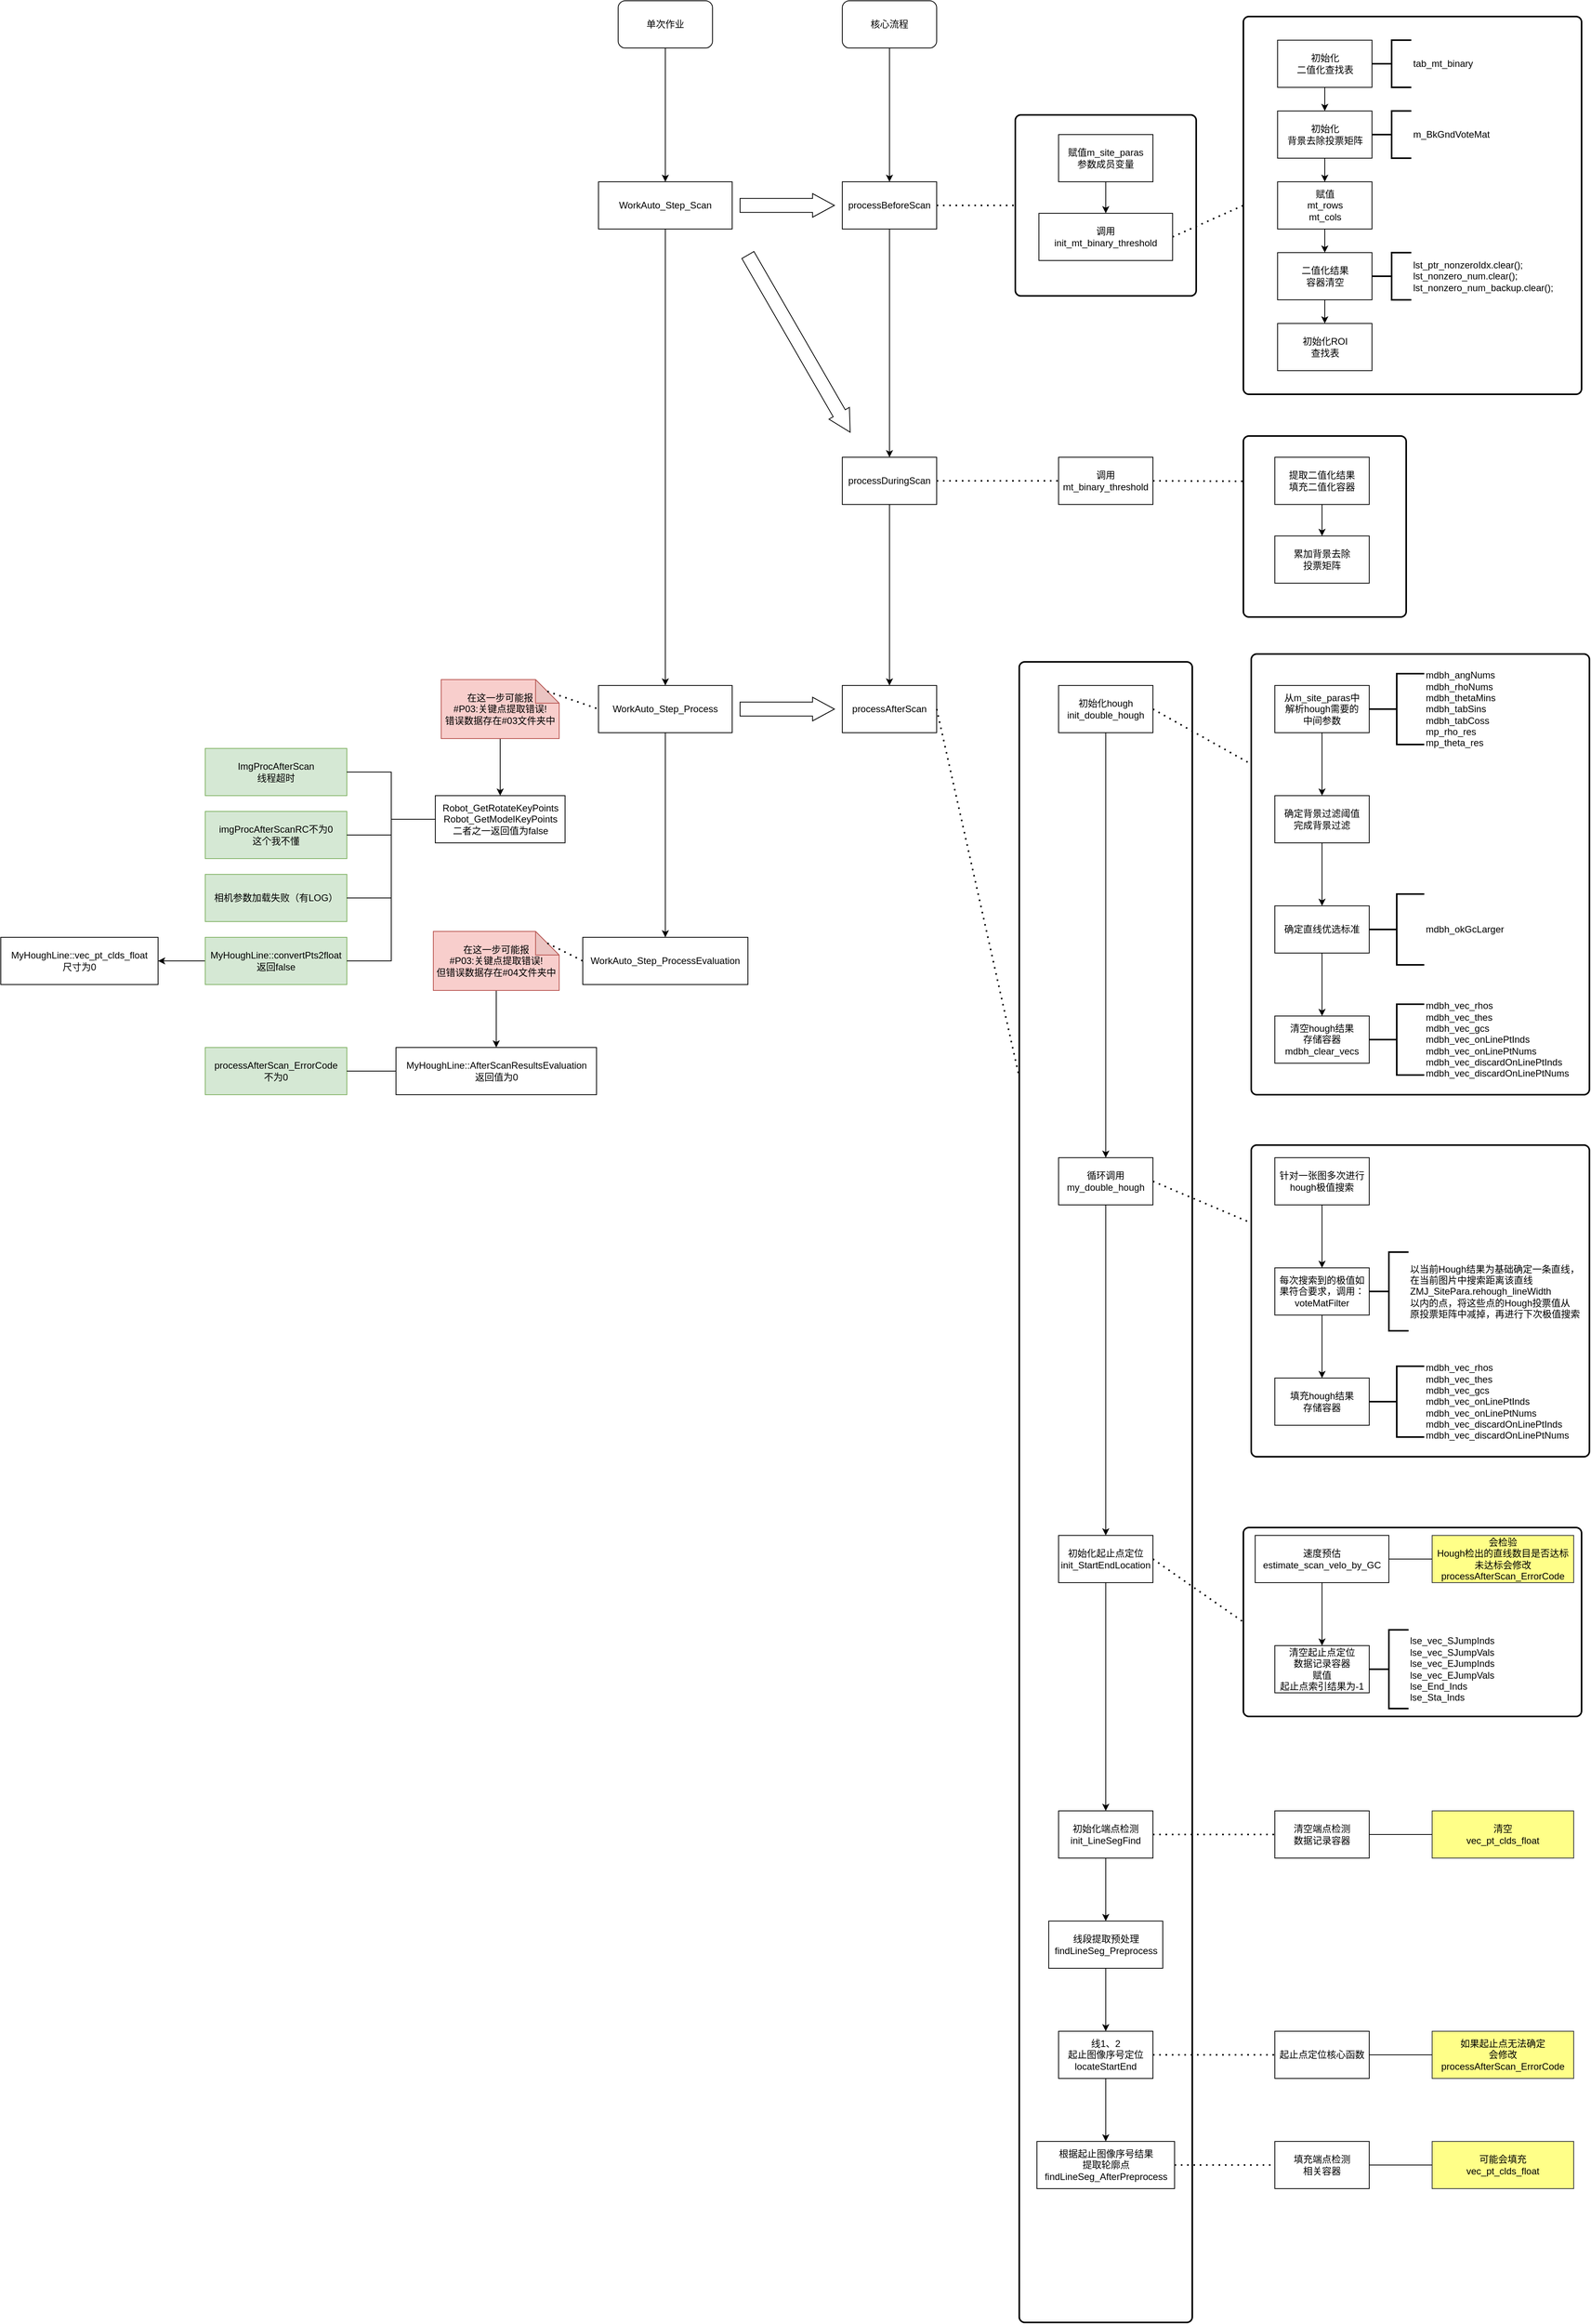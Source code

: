 <mxfile version="14.4.2" type="github">
  <diagram id="x87WVIfukVuzpfLglqjt" name="Page-1">
    <mxGraphModel dx="2772" dy="1820" grid="1" gridSize="10" guides="1" tooltips="1" connect="1" arrows="1" fold="1" page="1" pageScale="1" pageWidth="827" pageHeight="1169" math="0" shadow="0">
      <root>
        <mxCell id="0" />
        <mxCell id="1" parent="0" />
        <mxCell id="iU9pxKzeouGR61ay9LNh-82" value="" style="rounded=1;whiteSpace=wrap;html=1;absoluteArcSize=1;arcSize=14;strokeWidth=2;" parent="1" vertex="1">
          <mxGeometry x="335" y="860" width="220" height="2110" as="geometry" />
        </mxCell>
        <mxCell id="iU9pxKzeouGR61ay9LNh-80" value="" style="rounded=1;whiteSpace=wrap;html=1;absoluteArcSize=1;arcSize=14;strokeWidth=2;" parent="1" vertex="1">
          <mxGeometry x="620" y="1960" width="430" height="240" as="geometry" />
        </mxCell>
        <mxCell id="iU9pxKzeouGR61ay9LNh-64" value="" style="rounded=1;whiteSpace=wrap;html=1;absoluteArcSize=1;arcSize=14;strokeWidth=2;" parent="1" vertex="1">
          <mxGeometry x="630" y="1474" width="430" height="396" as="geometry" />
        </mxCell>
        <mxCell id="iU9pxKzeouGR61ay9LNh-56" value="" style="rounded=1;whiteSpace=wrap;html=1;absoluteArcSize=1;arcSize=14;strokeWidth=2;" parent="1" vertex="1">
          <mxGeometry x="630" y="850" width="430" height="560" as="geometry" />
        </mxCell>
        <mxCell id="iU9pxKzeouGR61ay9LNh-30" value="" style="rounded=1;whiteSpace=wrap;html=1;absoluteArcSize=1;arcSize=14;strokeWidth=2;" parent="1" vertex="1">
          <mxGeometry x="620" y="573" width="207" height="230" as="geometry" />
        </mxCell>
        <mxCell id="iU9pxKzeouGR61ay9LNh-27" value="" style="rounded=1;whiteSpace=wrap;html=1;absoluteArcSize=1;arcSize=14;strokeWidth=2;" parent="1" vertex="1">
          <mxGeometry x="620" y="40" width="430" height="480" as="geometry" />
        </mxCell>
        <mxCell id="iU9pxKzeouGR61ay9LNh-25" value="" style="rounded=1;whiteSpace=wrap;html=1;absoluteArcSize=1;arcSize=14;strokeWidth=2;" parent="1" vertex="1">
          <mxGeometry x="330" y="165" width="230" height="230" as="geometry" />
        </mxCell>
        <mxCell id="iU9pxKzeouGR61ay9LNh-3" value="" style="edgeStyle=orthogonalEdgeStyle;rounded=0;orthogonalLoop=1;jettySize=auto;html=1;" parent="1" source="iU9pxKzeouGR61ay9LNh-1" target="iU9pxKzeouGR61ay9LNh-2" edge="1">
          <mxGeometry relative="1" as="geometry" />
        </mxCell>
        <mxCell id="iU9pxKzeouGR61ay9LNh-1" value="核心流程" style="rounded=1;whiteSpace=wrap;html=1;" parent="1" vertex="1">
          <mxGeometry x="110" y="20" width="120" height="60" as="geometry" />
        </mxCell>
        <mxCell id="iU9pxKzeouGR61ay9LNh-17" value="" style="edgeStyle=orthogonalEdgeStyle;rounded=0;orthogonalLoop=1;jettySize=auto;html=1;" parent="1" source="iU9pxKzeouGR61ay9LNh-2" target="iU9pxKzeouGR61ay9LNh-16" edge="1">
          <mxGeometry relative="1" as="geometry" />
        </mxCell>
        <mxCell id="iU9pxKzeouGR61ay9LNh-2" value="processBeforeScan" style="rounded=0;whiteSpace=wrap;html=1;" parent="1" vertex="1">
          <mxGeometry x="110" y="250" width="120" height="60" as="geometry" />
        </mxCell>
        <mxCell id="iU9pxKzeouGR61ay9LNh-6" value="" style="edgeStyle=orthogonalEdgeStyle;rounded=0;orthogonalLoop=1;jettySize=auto;html=1;" parent="1" source="iU9pxKzeouGR61ay9LNh-4" target="iU9pxKzeouGR61ay9LNh-5" edge="1">
          <mxGeometry relative="1" as="geometry" />
        </mxCell>
        <mxCell id="iU9pxKzeouGR61ay9LNh-4" value="赋值m_site_paras&lt;br&gt;参数成员变量" style="rounded=0;whiteSpace=wrap;html=1;" parent="1" vertex="1">
          <mxGeometry x="385" y="190" width="120" height="60" as="geometry" />
        </mxCell>
        <mxCell id="iU9pxKzeouGR61ay9LNh-5" value="调用&lt;br&gt;init_mt_binary_threshold" style="whiteSpace=wrap;html=1;rounded=0;" parent="1" vertex="1">
          <mxGeometry x="360" y="290" width="170" height="60" as="geometry" />
        </mxCell>
        <mxCell id="iU9pxKzeouGR61ay9LNh-9" value="" style="edgeStyle=orthogonalEdgeStyle;rounded=0;orthogonalLoop=1;jettySize=auto;html=1;" parent="1" source="iU9pxKzeouGR61ay9LNh-7" target="iU9pxKzeouGR61ay9LNh-8" edge="1">
          <mxGeometry relative="1" as="geometry" />
        </mxCell>
        <mxCell id="iU9pxKzeouGR61ay9LNh-7" value="初始化&lt;br&gt;二值化查找表" style="rounded=0;whiteSpace=wrap;html=1;" parent="1" vertex="1">
          <mxGeometry x="663.5" y="70" width="120" height="60" as="geometry" />
        </mxCell>
        <mxCell id="iU9pxKzeouGR61ay9LNh-11" value="" style="edgeStyle=orthogonalEdgeStyle;rounded=0;orthogonalLoop=1;jettySize=auto;html=1;" parent="1" source="iU9pxKzeouGR61ay9LNh-8" target="iU9pxKzeouGR61ay9LNh-10" edge="1">
          <mxGeometry relative="1" as="geometry" />
        </mxCell>
        <mxCell id="iU9pxKzeouGR61ay9LNh-8" value="初始化&lt;br&gt;背景去除投票矩阵" style="whiteSpace=wrap;html=1;rounded=0;" parent="1" vertex="1">
          <mxGeometry x="663.5" y="160" width="120" height="60" as="geometry" />
        </mxCell>
        <mxCell id="iU9pxKzeouGR61ay9LNh-13" value="" style="edgeStyle=orthogonalEdgeStyle;rounded=0;orthogonalLoop=1;jettySize=auto;html=1;" parent="1" source="iU9pxKzeouGR61ay9LNh-10" target="iU9pxKzeouGR61ay9LNh-12" edge="1">
          <mxGeometry relative="1" as="geometry" />
        </mxCell>
        <mxCell id="iU9pxKzeouGR61ay9LNh-10" value="赋值&lt;br&gt;mt_rows&lt;br&gt;mt_cols" style="whiteSpace=wrap;html=1;rounded=0;" parent="1" vertex="1">
          <mxGeometry x="663.5" y="250" width="120" height="60" as="geometry" />
        </mxCell>
        <mxCell id="iU9pxKzeouGR61ay9LNh-15" value="" style="edgeStyle=orthogonalEdgeStyle;rounded=0;orthogonalLoop=1;jettySize=auto;html=1;" parent="1" source="iU9pxKzeouGR61ay9LNh-12" target="iU9pxKzeouGR61ay9LNh-14" edge="1">
          <mxGeometry relative="1" as="geometry" />
        </mxCell>
        <mxCell id="iU9pxKzeouGR61ay9LNh-12" value="二值化结果&lt;br&gt;容器清空" style="whiteSpace=wrap;html=1;rounded=0;" parent="1" vertex="1">
          <mxGeometry x="663.5" y="340" width="120" height="60" as="geometry" />
        </mxCell>
        <mxCell id="iU9pxKzeouGR61ay9LNh-14" value="初始化ROI&lt;br&gt;查找表" style="whiteSpace=wrap;html=1;rounded=0;" parent="1" vertex="1">
          <mxGeometry x="663.5" y="430" width="120" height="60" as="geometry" />
        </mxCell>
        <mxCell id="iU9pxKzeouGR61ay9LNh-32" value="" style="edgeStyle=orthogonalEdgeStyle;rounded=0;orthogonalLoop=1;jettySize=auto;html=1;" parent="1" source="iU9pxKzeouGR61ay9LNh-16" target="iU9pxKzeouGR61ay9LNh-31" edge="1">
          <mxGeometry relative="1" as="geometry" />
        </mxCell>
        <mxCell id="iU9pxKzeouGR61ay9LNh-16" value="processDuringScan" style="rounded=0;whiteSpace=wrap;html=1;" parent="1" vertex="1">
          <mxGeometry x="110" y="600" width="120" height="60" as="geometry" />
        </mxCell>
        <mxCell id="iU9pxKzeouGR61ay9LNh-18" value="调用&lt;br&gt;mt_binary_threshold" style="rounded=0;whiteSpace=wrap;html=1;" parent="1" vertex="1">
          <mxGeometry x="385" y="600" width="120" height="60" as="geometry" />
        </mxCell>
        <mxCell id="iU9pxKzeouGR61ay9LNh-21" value="" style="edgeStyle=orthogonalEdgeStyle;rounded=0;orthogonalLoop=1;jettySize=auto;html=1;" parent="1" source="iU9pxKzeouGR61ay9LNh-19" target="iU9pxKzeouGR61ay9LNh-20" edge="1">
          <mxGeometry relative="1" as="geometry" />
        </mxCell>
        <mxCell id="iU9pxKzeouGR61ay9LNh-19" value="提取二值化结果&lt;br&gt;填充二值化容器" style="rounded=0;whiteSpace=wrap;html=1;" parent="1" vertex="1">
          <mxGeometry x="660" y="600" width="120" height="60" as="geometry" />
        </mxCell>
        <mxCell id="iU9pxKzeouGR61ay9LNh-20" value="累加背景去除&lt;br&gt;投票矩阵" style="whiteSpace=wrap;html=1;rounded=0;" parent="1" vertex="1">
          <mxGeometry x="660" y="700" width="120" height="60" as="geometry" />
        </mxCell>
        <mxCell id="iU9pxKzeouGR61ay9LNh-22" value="" style="endArrow=none;dashed=1;html=1;dashPattern=1 3;strokeWidth=2;exitX=1;exitY=0.5;exitDx=0;exitDy=0;entryX=0;entryY=0.5;entryDx=0;entryDy=0;" parent="1" source="iU9pxKzeouGR61ay9LNh-16" target="iU9pxKzeouGR61ay9LNh-18" edge="1">
          <mxGeometry width="50" height="50" relative="1" as="geometry">
            <mxPoint x="280" y="620" as="sourcePoint" />
            <mxPoint x="330" y="570" as="targetPoint" />
          </mxGeometry>
        </mxCell>
        <mxCell id="iU9pxKzeouGR61ay9LNh-23" value="" style="endArrow=none;dashed=1;html=1;dashPattern=1 3;strokeWidth=2;exitX=1;exitY=0.5;exitDx=0;exitDy=0;entryX=0;entryY=0.25;entryDx=0;entryDy=0;" parent="1" source="iU9pxKzeouGR61ay9LNh-18" target="iU9pxKzeouGR61ay9LNh-30" edge="1">
          <mxGeometry width="50" height="50" relative="1" as="geometry">
            <mxPoint x="510" y="584" as="sourcePoint" />
            <mxPoint x="665" y="584" as="targetPoint" />
          </mxGeometry>
        </mxCell>
        <mxCell id="iU9pxKzeouGR61ay9LNh-24" value="" style="endArrow=none;dashed=1;html=1;dashPattern=1 3;strokeWidth=2;exitX=1;exitY=0.5;exitDx=0;exitDy=0;entryX=0;entryY=0.5;entryDx=0;entryDy=0;" parent="1" source="iU9pxKzeouGR61ay9LNh-2" target="iU9pxKzeouGR61ay9LNh-25" edge="1">
          <mxGeometry width="50" height="50" relative="1" as="geometry">
            <mxPoint x="270" y="230" as="sourcePoint" />
            <mxPoint x="320" y="280" as="targetPoint" />
          </mxGeometry>
        </mxCell>
        <mxCell id="iU9pxKzeouGR61ay9LNh-28" value="" style="endArrow=none;dashed=1;html=1;dashPattern=1 3;strokeWidth=2;exitX=1;exitY=0.5;exitDx=0;exitDy=0;entryX=0;entryY=0.5;entryDx=0;entryDy=0;" parent="1" source="iU9pxKzeouGR61ay9LNh-5" target="iU9pxKzeouGR61ay9LNh-27" edge="1">
          <mxGeometry width="50" height="50" relative="1" as="geometry">
            <mxPoint x="240" y="290" as="sourcePoint" />
            <mxPoint x="340" y="290" as="targetPoint" />
          </mxGeometry>
        </mxCell>
        <mxCell id="iU9pxKzeouGR61ay9LNh-31" value="processAfterScan" style="whiteSpace=wrap;html=1;rounded=0;" parent="1" vertex="1">
          <mxGeometry x="110" y="890" width="120" height="60" as="geometry" />
        </mxCell>
        <mxCell id="iU9pxKzeouGR61ay9LNh-35" value="" style="edgeStyle=orthogonalEdgeStyle;rounded=0;orthogonalLoop=1;jettySize=auto;html=1;" parent="1" source="iU9pxKzeouGR61ay9LNh-33" target="iU9pxKzeouGR61ay9LNh-34" edge="1">
          <mxGeometry relative="1" as="geometry" />
        </mxCell>
        <mxCell id="iU9pxKzeouGR61ay9LNh-33" value="循环调用&lt;br&gt;my_double_hough" style="rounded=0;whiteSpace=wrap;html=1;" parent="1" vertex="1">
          <mxGeometry x="385" y="1490" width="120" height="60" as="geometry" />
        </mxCell>
        <mxCell id="iU9pxKzeouGR61ay9LNh-38" value="" style="edgeStyle=orthogonalEdgeStyle;rounded=0;orthogonalLoop=1;jettySize=auto;html=1;" parent="1" source="iU9pxKzeouGR61ay9LNh-34" target="iU9pxKzeouGR61ay9LNh-37" edge="1">
          <mxGeometry relative="1" as="geometry" />
        </mxCell>
        <mxCell id="iU9pxKzeouGR61ay9LNh-34" value="初始化起止点定位&lt;br&gt;init_StartEndLocation" style="whiteSpace=wrap;html=1;rounded=0;" parent="1" vertex="1">
          <mxGeometry x="385" y="1970" width="120" height="60" as="geometry" />
        </mxCell>
        <mxCell id="iU9pxKzeouGR61ay9LNh-45" value="" style="edgeStyle=orthogonalEdgeStyle;rounded=0;orthogonalLoop=1;jettySize=auto;html=1;" parent="1" source="iU9pxKzeouGR61ay9LNh-36" target="iU9pxKzeouGR61ay9LNh-33" edge="1">
          <mxGeometry relative="1" as="geometry" />
        </mxCell>
        <mxCell id="iU9pxKzeouGR61ay9LNh-36" value="初始化hough&lt;br&gt;init_double_hough" style="rounded=0;whiteSpace=wrap;html=1;" parent="1" vertex="1">
          <mxGeometry x="385" y="890" width="120" height="60" as="geometry" />
        </mxCell>
        <mxCell id="iU9pxKzeouGR61ay9LNh-40" value="" style="edgeStyle=orthogonalEdgeStyle;rounded=0;orthogonalLoop=1;jettySize=auto;html=1;" parent="1" source="iU9pxKzeouGR61ay9LNh-37" target="iU9pxKzeouGR61ay9LNh-39" edge="1">
          <mxGeometry relative="1" as="geometry" />
        </mxCell>
        <mxCell id="iU9pxKzeouGR61ay9LNh-37" value="初始化端点检测&lt;br&gt;init_LineSegFind" style="whiteSpace=wrap;html=1;rounded=0;" parent="1" vertex="1">
          <mxGeometry x="385" y="2320" width="120" height="60" as="geometry" />
        </mxCell>
        <mxCell id="iU9pxKzeouGR61ay9LNh-42" value="" style="edgeStyle=orthogonalEdgeStyle;rounded=0;orthogonalLoop=1;jettySize=auto;html=1;" parent="1" source="iU9pxKzeouGR61ay9LNh-39" target="iU9pxKzeouGR61ay9LNh-41" edge="1">
          <mxGeometry relative="1" as="geometry" />
        </mxCell>
        <mxCell id="iU9pxKzeouGR61ay9LNh-39" value="线段提取预处理&lt;br&gt;findLineSeg_Preprocess" style="whiteSpace=wrap;html=1;rounded=0;" parent="1" vertex="1">
          <mxGeometry x="372.5" y="2460" width="145" height="60" as="geometry" />
        </mxCell>
        <mxCell id="iU9pxKzeouGR61ay9LNh-44" value="" style="edgeStyle=orthogonalEdgeStyle;rounded=0;orthogonalLoop=1;jettySize=auto;html=1;" parent="1" source="iU9pxKzeouGR61ay9LNh-41" target="iU9pxKzeouGR61ay9LNh-43" edge="1">
          <mxGeometry relative="1" as="geometry" />
        </mxCell>
        <mxCell id="iU9pxKzeouGR61ay9LNh-41" value="线1、2&lt;br&gt;起止图像序号定位&lt;br&gt;locateStartEnd" style="whiteSpace=wrap;html=1;rounded=0;" parent="1" vertex="1">
          <mxGeometry x="385" y="2600" width="120" height="60" as="geometry" />
        </mxCell>
        <mxCell id="iU9pxKzeouGR61ay9LNh-43" value="根据起止图像序号结果&lt;br&gt;提取轮廓点&lt;br&gt;findLineSeg_AfterPreprocess" style="whiteSpace=wrap;html=1;rounded=0;" parent="1" vertex="1">
          <mxGeometry x="357.5" y="2740" width="175" height="60" as="geometry" />
        </mxCell>
        <mxCell id="iU9pxKzeouGR61ay9LNh-48" value="" style="edgeStyle=orthogonalEdgeStyle;rounded=0;orthogonalLoop=1;jettySize=auto;html=1;" parent="1" source="iU9pxKzeouGR61ay9LNh-46" target="iU9pxKzeouGR61ay9LNh-47" edge="1">
          <mxGeometry relative="1" as="geometry" />
        </mxCell>
        <mxCell id="iU9pxKzeouGR61ay9LNh-46" value="从m_site_paras中&lt;br&gt;解析hough需要的&lt;br&gt;中间参数" style="rounded=0;whiteSpace=wrap;html=1;" parent="1" vertex="1">
          <mxGeometry x="660" y="890" width="120" height="60" as="geometry" />
        </mxCell>
        <mxCell id="iU9pxKzeouGR61ay9LNh-50" value="" style="edgeStyle=orthogonalEdgeStyle;rounded=0;orthogonalLoop=1;jettySize=auto;html=1;" parent="1" source="iU9pxKzeouGR61ay9LNh-47" target="iU9pxKzeouGR61ay9LNh-49" edge="1">
          <mxGeometry relative="1" as="geometry" />
        </mxCell>
        <mxCell id="iU9pxKzeouGR61ay9LNh-47" value="确定背景过滤阈值&lt;br&gt;完成背景过滤" style="whiteSpace=wrap;html=1;rounded=0;" parent="1" vertex="1">
          <mxGeometry x="660" y="1030" width="120" height="60" as="geometry" />
        </mxCell>
        <mxCell id="iU9pxKzeouGR61ay9LNh-52" value="" style="edgeStyle=orthogonalEdgeStyle;rounded=0;orthogonalLoop=1;jettySize=auto;html=1;" parent="1" source="iU9pxKzeouGR61ay9LNh-49" target="iU9pxKzeouGR61ay9LNh-51" edge="1">
          <mxGeometry relative="1" as="geometry" />
        </mxCell>
        <mxCell id="iU9pxKzeouGR61ay9LNh-49" value="确定直线优选标准" style="whiteSpace=wrap;html=1;rounded=0;" parent="1" vertex="1">
          <mxGeometry x="660" y="1170" width="120" height="60" as="geometry" />
        </mxCell>
        <mxCell id="iU9pxKzeouGR61ay9LNh-51" value="清空hough结果&lt;br&gt;存储容器&lt;br&gt;mdbh_clear_vecs" style="whiteSpace=wrap;html=1;rounded=0;" parent="1" vertex="1">
          <mxGeometry x="660" y="1310" width="120" height="60" as="geometry" />
        </mxCell>
        <mxCell id="iU9pxKzeouGR61ay9LNh-53" value="mdbh_angNums&lt;br&gt;mdbh_rhoNums&lt;br&gt;mdbh_thetaMins&lt;br&gt;mdbh_tabSins&lt;br&gt;mdbh_tabCoss&lt;br&gt;mp_rho_res&lt;br&gt;mp_theta_res" style="strokeWidth=2;html=1;shape=mxgraph.flowchart.annotation_2;align=left;labelPosition=right;pointerEvents=1;" parent="1" vertex="1">
          <mxGeometry x="780" y="875" width="70" height="90" as="geometry" />
        </mxCell>
        <mxCell id="iU9pxKzeouGR61ay9LNh-54" value="mdbh_okGcLarger" style="strokeWidth=2;html=1;shape=mxgraph.flowchart.annotation_2;align=left;labelPosition=right;pointerEvents=1;" parent="1" vertex="1">
          <mxGeometry x="780" y="1155" width="70" height="90" as="geometry" />
        </mxCell>
        <mxCell id="iU9pxKzeouGR61ay9LNh-55" value="mdbh_vec_rhos&lt;br&gt;mdbh_vec_thes&lt;br&gt;mdbh_vec_gcs&lt;br&gt;mdbh_vec_onLinePtInds&lt;br&gt;mdbh_vec_onLinePtNums&lt;br&gt;mdbh_vec_discardOnLinePtInds&lt;br&gt;mdbh_vec_discardOnLinePtNums" style="strokeWidth=2;html=1;shape=mxgraph.flowchart.annotation_2;align=left;labelPosition=right;pointerEvents=1;" parent="1" vertex="1">
          <mxGeometry x="780" y="1295" width="70" height="90" as="geometry" />
        </mxCell>
        <mxCell id="iU9pxKzeouGR61ay9LNh-57" value="" style="endArrow=none;dashed=1;html=1;dashPattern=1 3;strokeWidth=2;exitX=1;exitY=0.5;exitDx=0;exitDy=0;entryX=0;entryY=0.25;entryDx=0;entryDy=0;" parent="1" source="iU9pxKzeouGR61ay9LNh-36" target="iU9pxKzeouGR61ay9LNh-56" edge="1">
          <mxGeometry width="50" height="50" relative="1" as="geometry">
            <mxPoint x="560" y="1000" as="sourcePoint" />
            <mxPoint x="610" y="950" as="targetPoint" />
          </mxGeometry>
        </mxCell>
        <mxCell id="iU9pxKzeouGR61ay9LNh-59" value="填充hough结果&lt;br&gt;存储容器" style="rounded=0;whiteSpace=wrap;html=1;" parent="1" vertex="1">
          <mxGeometry x="660" y="1770" width="120" height="60" as="geometry" />
        </mxCell>
        <mxCell id="iU9pxKzeouGR61ay9LNh-62" value="" style="edgeStyle=orthogonalEdgeStyle;rounded=0;orthogonalLoop=1;jettySize=auto;html=1;" parent="1" source="iU9pxKzeouGR61ay9LNh-60" target="iU9pxKzeouGR61ay9LNh-61" edge="1">
          <mxGeometry relative="1" as="geometry" />
        </mxCell>
        <mxCell id="iU9pxKzeouGR61ay9LNh-60" value="针对一张图多次进行&lt;br&gt;hough极值搜索" style="rounded=0;whiteSpace=wrap;html=1;" parent="1" vertex="1">
          <mxGeometry x="660" y="1490" width="120" height="60" as="geometry" />
        </mxCell>
        <mxCell id="iU9pxKzeouGR61ay9LNh-63" value="" style="edgeStyle=orthogonalEdgeStyle;rounded=0;orthogonalLoop=1;jettySize=auto;html=1;" parent="1" source="iU9pxKzeouGR61ay9LNh-61" target="iU9pxKzeouGR61ay9LNh-59" edge="1">
          <mxGeometry relative="1" as="geometry" />
        </mxCell>
        <mxCell id="iU9pxKzeouGR61ay9LNh-61" value="每次搜索到的极值如果符合要求，调用：&lt;br&gt;voteMatFilter" style="whiteSpace=wrap;html=1;rounded=0;" parent="1" vertex="1">
          <mxGeometry x="660" y="1630" width="120" height="60" as="geometry" />
        </mxCell>
        <mxCell id="iU9pxKzeouGR61ay9LNh-65" value="mdbh_vec_rhos&lt;br&gt;mdbh_vec_thes&lt;br&gt;mdbh_vec_gcs&lt;br&gt;mdbh_vec_onLinePtInds&lt;br&gt;mdbh_vec_onLinePtNums&lt;br&gt;mdbh_vec_discardOnLinePtInds&lt;br&gt;mdbh_vec_discardOnLinePtNums" style="strokeWidth=2;html=1;shape=mxgraph.flowchart.annotation_2;align=left;labelPosition=right;pointerEvents=1;" parent="1" vertex="1">
          <mxGeometry x="780" y="1755" width="70" height="90" as="geometry" />
        </mxCell>
        <mxCell id="iU9pxKzeouGR61ay9LNh-66" value="" style="endArrow=none;dashed=1;html=1;dashPattern=1 3;strokeWidth=2;exitX=1;exitY=0.5;exitDx=0;exitDy=0;entryX=0;entryY=0.25;entryDx=0;entryDy=0;" parent="1" source="iU9pxKzeouGR61ay9LNh-33" target="iU9pxKzeouGR61ay9LNh-64" edge="1">
          <mxGeometry width="50" height="50" relative="1" as="geometry">
            <mxPoint x="495" y="1340" as="sourcePoint" />
            <mxPoint x="620" y="1410" as="targetPoint" />
          </mxGeometry>
        </mxCell>
        <mxCell id="iU9pxKzeouGR61ay9LNh-67" value="以当前Hough结果为基础确定一条直线，&lt;br&gt;在当前图片中搜索距离该直线&lt;br&gt;ZMJ_SitePara.rehough_lineWidth&lt;br&gt;以内的点，将这些点的Hough投票值从&lt;br&gt;原投票矩阵中减掉，再进行下次极值搜索" style="strokeWidth=2;html=1;shape=mxgraph.flowchart.annotation_2;align=left;labelPosition=right;pointerEvents=1;" parent="1" vertex="1">
          <mxGeometry x="780" y="1610" width="50" height="100" as="geometry" />
        </mxCell>
        <mxCell id="iU9pxKzeouGR61ay9LNh-77" value="" style="edgeStyle=orthogonalEdgeStyle;rounded=0;orthogonalLoop=1;jettySize=auto;html=1;" parent="1" source="iU9pxKzeouGR61ay9LNh-68" target="iU9pxKzeouGR61ay9LNh-69" edge="1">
          <mxGeometry relative="1" as="geometry" />
        </mxCell>
        <mxCell id="iU9pxKzeouGR61ay9LNh-68" value="速度预估&lt;br&gt;estimate_scan_velo_by_GC" style="rounded=0;whiteSpace=wrap;html=1;" parent="1" vertex="1">
          <mxGeometry x="635" y="1970" width="170" height="60" as="geometry" />
        </mxCell>
        <mxCell id="iU9pxKzeouGR61ay9LNh-69" value="清空起止点定位&lt;br&gt;数据记录容器&lt;br&gt;赋值&lt;br&gt;起止点索引结果为-1" style="rounded=0;whiteSpace=wrap;html=1;" parent="1" vertex="1">
          <mxGeometry x="660" y="2110" width="120" height="60" as="geometry" />
        </mxCell>
        <mxCell id="iU9pxKzeouGR61ay9LNh-75" value="清空端点检测&lt;br&gt;数据记录容器" style="rounded=0;whiteSpace=wrap;html=1;" parent="1" vertex="1">
          <mxGeometry x="660" y="2320" width="120" height="60" as="geometry" />
        </mxCell>
        <mxCell id="iU9pxKzeouGR61ay9LNh-76" value="lse_vec_SJumpInds&lt;br&gt;lse_vec_SJumpVals&lt;br&gt;lse_vec_EJumpInds&lt;br&gt;lse_vec_EJumpVals&lt;br&gt;lse_End_Inds&lt;br&gt;lse_Sta_Inds" style="strokeWidth=2;html=1;shape=mxgraph.flowchart.annotation_2;align=left;labelPosition=right;pointerEvents=1;" parent="1" vertex="1">
          <mxGeometry x="780" y="2090" width="50" height="100" as="geometry" />
        </mxCell>
        <mxCell id="iU9pxKzeouGR61ay9LNh-78" value="起止点定位核心函数" style="rounded=0;whiteSpace=wrap;html=1;" parent="1" vertex="1">
          <mxGeometry x="660" y="2600" width="120" height="60" as="geometry" />
        </mxCell>
        <mxCell id="iU9pxKzeouGR61ay9LNh-79" value="填充端点检测&lt;br&gt;相关容器" style="rounded=0;whiteSpace=wrap;html=1;" parent="1" vertex="1">
          <mxGeometry x="660" y="2740" width="120" height="60" as="geometry" />
        </mxCell>
        <mxCell id="iU9pxKzeouGR61ay9LNh-81" value="" style="endArrow=none;dashed=1;html=1;dashPattern=1 3;strokeWidth=2;exitX=1;exitY=0.5;exitDx=0;exitDy=0;entryX=0;entryY=0.5;entryDx=0;entryDy=0;" parent="1" source="iU9pxKzeouGR61ay9LNh-34" target="iU9pxKzeouGR61ay9LNh-80" edge="1">
          <mxGeometry width="50" height="50" relative="1" as="geometry">
            <mxPoint x="517.5" y="1940" as="sourcePoint" />
            <mxPoint x="642.5" y="1993" as="targetPoint" />
          </mxGeometry>
        </mxCell>
        <mxCell id="iU9pxKzeouGR61ay9LNh-83" value="" style="endArrow=none;dashed=1;html=1;dashPattern=1 3;strokeWidth=2;exitX=1;exitY=0.5;exitDx=0;exitDy=0;entryX=0;entryY=0.25;entryDx=0;entryDy=0;" parent="1" source="iU9pxKzeouGR61ay9LNh-31" target="iU9pxKzeouGR61ay9LNh-82" edge="1">
          <mxGeometry width="50" height="50" relative="1" as="geometry">
            <mxPoint x="230" y="1120" as="sourcePoint" />
            <mxPoint x="280" y="1070" as="targetPoint" />
          </mxGeometry>
        </mxCell>
        <mxCell id="LpG7dAsRTNxVMkJyH6y_-6" style="edgeStyle=orthogonalEdgeStyle;rounded=0;orthogonalLoop=1;jettySize=auto;html=1;exitX=0.5;exitY=1;exitDx=0;exitDy=0;entryX=0.5;entryY=0;entryDx=0;entryDy=0;" edge="1" parent="1" source="iU9pxKzeouGR61ay9LNh-84" target="iU9pxKzeouGR61ay9LNh-88">
          <mxGeometry relative="1" as="geometry" />
        </mxCell>
        <mxCell id="iU9pxKzeouGR61ay9LNh-84" value="WorkAuto_Step_Scan" style="rounded=0;whiteSpace=wrap;html=1;" parent="1" vertex="1">
          <mxGeometry x="-200" y="250" width="170" height="60" as="geometry" />
        </mxCell>
        <mxCell id="iU9pxKzeouGR61ay9LNh-85" value="" style="html=1;shadow=0;dashed=0;align=center;verticalAlign=middle;shape=mxgraph.arrows2.arrow;dy=0.41;dx=27.8;notch=0;" parent="1" vertex="1">
          <mxGeometry x="-20" y="265" width="120" height="30" as="geometry" />
        </mxCell>
        <mxCell id="iU9pxKzeouGR61ay9LNh-87" value="" style="html=1;shadow=0;dashed=0;align=center;verticalAlign=middle;shape=mxgraph.arrows2.arrow;dy=0.41;dx=27.8;notch=0;rotation=60;" parent="1" vertex="1">
          <mxGeometry x="-75" y="440.62" width="260" height="30" as="geometry" />
        </mxCell>
        <mxCell id="LpG7dAsRTNxVMkJyH6y_-8" style="edgeStyle=orthogonalEdgeStyle;rounded=0;orthogonalLoop=1;jettySize=auto;html=1;exitX=0.5;exitY=1;exitDx=0;exitDy=0;" edge="1" parent="1" source="iU9pxKzeouGR61ay9LNh-88" target="LpG7dAsRTNxVMkJyH6y_-7">
          <mxGeometry relative="1" as="geometry" />
        </mxCell>
        <mxCell id="iU9pxKzeouGR61ay9LNh-88" value="WorkAuto_Step_Process" style="rounded=0;whiteSpace=wrap;html=1;" parent="1" vertex="1">
          <mxGeometry x="-200" y="890" width="170" height="60" as="geometry" />
        </mxCell>
        <mxCell id="iU9pxKzeouGR61ay9LNh-89" value="" style="html=1;shadow=0;dashed=0;align=center;verticalAlign=middle;shape=mxgraph.arrows2.arrow;dy=0.41;dx=27.8;notch=0;" parent="1" vertex="1">
          <mxGeometry x="-20" y="905" width="120" height="30" as="geometry" />
        </mxCell>
        <mxCell id="iU9pxKzeouGR61ay9LNh-90" value="tab_mt_binary" style="strokeWidth=2;html=1;shape=mxgraph.flowchart.annotation_2;align=left;labelPosition=right;pointerEvents=1;" parent="1" vertex="1">
          <mxGeometry x="783.5" y="70" width="50" height="60" as="geometry" />
        </mxCell>
        <mxCell id="iU9pxKzeouGR61ay9LNh-91" value="m_BkGndVoteMat" style="strokeWidth=2;html=1;shape=mxgraph.flowchart.annotation_2;align=left;labelPosition=right;pointerEvents=1;" parent="1" vertex="1">
          <mxGeometry x="783.5" y="160" width="50" height="60" as="geometry" />
        </mxCell>
        <mxCell id="iU9pxKzeouGR61ay9LNh-92" value="&lt;div&gt;lst_ptr_nonzeroIdx.clear();&lt;/div&gt;&lt;div&gt;&lt;span&gt; &lt;/span&gt;lst_nonzero_num.clear();&lt;/div&gt;&lt;div&gt;&lt;span&gt; &lt;/span&gt;lst_nonzero_num_backup.clear();&lt;/div&gt;" style="strokeWidth=2;html=1;shape=mxgraph.flowchart.annotation_2;align=left;labelPosition=right;pointerEvents=1;" parent="1" vertex="1">
          <mxGeometry x="783.5" y="340" width="50" height="60" as="geometry" />
        </mxCell>
        <mxCell id="LpG7dAsRTNxVMkJyH6y_-5" value="" style="edgeStyle=orthogonalEdgeStyle;rounded=0;orthogonalLoop=1;jettySize=auto;html=1;" edge="1" parent="1" source="LpG7dAsRTNxVMkJyH6y_-1" target="LpG7dAsRTNxVMkJyH6y_-4">
          <mxGeometry relative="1" as="geometry" />
        </mxCell>
        <mxCell id="LpG7dAsRTNxVMkJyH6y_-1" value="在这一步可能报&lt;br&gt;#P03:关键点提取错误!&lt;br&gt;错误数据存在#03文件夹中" style="shape=note;whiteSpace=wrap;html=1;backgroundOutline=1;darkOpacity=0.05;fillColor=#f8cecc;strokeColor=#b85450;" vertex="1" parent="1">
          <mxGeometry x="-400" y="882.5" width="150" height="75" as="geometry" />
        </mxCell>
        <mxCell id="LpG7dAsRTNxVMkJyH6y_-3" value="" style="endArrow=none;dashed=1;html=1;dashPattern=1 3;strokeWidth=2;exitX=0;exitY=0;exitDx=135;exitDy=15;exitPerimeter=0;entryX=0;entryY=0.5;entryDx=0;entryDy=0;" edge="1" parent="1" source="LpG7dAsRTNxVMkJyH6y_-1" target="iU9pxKzeouGR61ay9LNh-88">
          <mxGeometry width="50" height="50" relative="1" as="geometry">
            <mxPoint x="-260" y="1060" as="sourcePoint" />
            <mxPoint x="-210" y="1010" as="targetPoint" />
          </mxGeometry>
        </mxCell>
        <mxCell id="LpG7dAsRTNxVMkJyH6y_-4" value="Robot_GetRotateKeyPoints&lt;br&gt;Robot_GetModelKeyPoints&lt;br&gt;二者之一返回值为false" style="whiteSpace=wrap;html=1;" vertex="1" parent="1">
          <mxGeometry x="-407.5" y="1030" width="165" height="60" as="geometry" />
        </mxCell>
        <mxCell id="LpG7dAsRTNxVMkJyH6y_-7" value="WorkAuto_Step_ProcessEvaluation" style="rounded=0;whiteSpace=wrap;html=1;" vertex="1" parent="1">
          <mxGeometry x="-220" y="1210" width="210" height="60" as="geometry" />
        </mxCell>
        <mxCell id="LpG7dAsRTNxVMkJyH6y_-12" style="edgeStyle=orthogonalEdgeStyle;rounded=0;orthogonalLoop=1;jettySize=auto;html=1;exitX=0.5;exitY=1;exitDx=0;exitDy=0;exitPerimeter=0;entryX=0.5;entryY=0;entryDx=0;entryDy=0;" edge="1" parent="1" source="LpG7dAsRTNxVMkJyH6y_-9" target="LpG7dAsRTNxVMkJyH6y_-11">
          <mxGeometry relative="1" as="geometry" />
        </mxCell>
        <mxCell id="LpG7dAsRTNxVMkJyH6y_-9" value="在这一步可能报&lt;br&gt;#P03:关键点提取错误!&lt;br&gt;但错误数据存在#04文件夹中" style="shape=note;whiteSpace=wrap;html=1;backgroundOutline=1;darkOpacity=0.05;fillColor=#f8cecc;strokeColor=#b85450;" vertex="1" parent="1">
          <mxGeometry x="-410" y="1202.5" width="160" height="75" as="geometry" />
        </mxCell>
        <mxCell id="LpG7dAsRTNxVMkJyH6y_-10" value="" style="endArrow=none;dashed=1;html=1;dashPattern=1 3;strokeWidth=2;exitX=0;exitY=0;exitDx=145;exitDy=15;exitPerimeter=0;entryX=0;entryY=0.5;entryDx=0;entryDy=0;" edge="1" parent="1" source="LpG7dAsRTNxVMkJyH6y_-9" target="LpG7dAsRTNxVMkJyH6y_-7">
          <mxGeometry width="50" height="50" relative="1" as="geometry">
            <mxPoint x="-240" y="1370" as="sourcePoint" />
            <mxPoint x="-190" y="1320" as="targetPoint" />
          </mxGeometry>
        </mxCell>
        <mxCell id="LpG7dAsRTNxVMkJyH6y_-11" value="MyHoughLine::AfterScanResultsEvaluation&lt;br&gt;返回值为0" style="rounded=0;whiteSpace=wrap;html=1;" vertex="1" parent="1">
          <mxGeometry x="-457.5" y="1350" width="255" height="60" as="geometry" />
        </mxCell>
        <mxCell id="LpG7dAsRTNxVMkJyH6y_-14" style="edgeStyle=orthogonalEdgeStyle;rounded=0;orthogonalLoop=1;jettySize=auto;html=1;exitX=0.5;exitY=1;exitDx=0;exitDy=0;entryX=0.5;entryY=0;entryDx=0;entryDy=0;" edge="1" parent="1" source="LpG7dAsRTNxVMkJyH6y_-13" target="iU9pxKzeouGR61ay9LNh-84">
          <mxGeometry relative="1" as="geometry" />
        </mxCell>
        <mxCell id="LpG7dAsRTNxVMkJyH6y_-13" value="单次作业" style="rounded=1;whiteSpace=wrap;html=1;" vertex="1" parent="1">
          <mxGeometry x="-175" y="20" width="120" height="60" as="geometry" />
        </mxCell>
        <mxCell id="LpG7dAsRTNxVMkJyH6y_-15" value="" style="endArrow=none;dashed=1;html=1;dashPattern=1 3;strokeWidth=2;exitX=1;exitY=0.5;exitDx=0;exitDy=0;entryX=0;entryY=0.5;entryDx=0;entryDy=0;" edge="1" parent="1" source="iU9pxKzeouGR61ay9LNh-37" target="iU9pxKzeouGR61ay9LNh-75">
          <mxGeometry width="50" height="50" relative="1" as="geometry">
            <mxPoint x="520" y="2360" as="sourcePoint" />
            <mxPoint x="635" y="2440" as="targetPoint" />
          </mxGeometry>
        </mxCell>
        <mxCell id="LpG7dAsRTNxVMkJyH6y_-16" value="" style="endArrow=none;dashed=1;html=1;dashPattern=1 3;strokeWidth=2;exitX=1;exitY=0.5;exitDx=0;exitDy=0;entryX=0;entryY=0.5;entryDx=0;entryDy=0;" edge="1" parent="1" source="iU9pxKzeouGR61ay9LNh-41" target="iU9pxKzeouGR61ay9LNh-78">
          <mxGeometry width="50" height="50" relative="1" as="geometry">
            <mxPoint x="508.5" y="2629.5" as="sourcePoint" />
            <mxPoint x="663.5" y="2629.5" as="targetPoint" />
          </mxGeometry>
        </mxCell>
        <mxCell id="LpG7dAsRTNxVMkJyH6y_-17" value="" style="endArrow=none;dashed=1;html=1;dashPattern=1 3;strokeWidth=2;exitX=1;exitY=0.5;exitDx=0;exitDy=0;entryX=0;entryY=0.5;entryDx=0;entryDy=0;" edge="1" parent="1" source="iU9pxKzeouGR61ay9LNh-43" target="iU9pxKzeouGR61ay9LNh-79">
          <mxGeometry width="50" height="50" relative="1" as="geometry">
            <mxPoint x="570" y="2860" as="sourcePoint" />
            <mxPoint x="725" y="2860" as="targetPoint" />
          </mxGeometry>
        </mxCell>
        <mxCell id="LpG7dAsRTNxVMkJyH6y_-19" value="ImgProcAfterScan&lt;br&gt;线程超时" style="rounded=0;whiteSpace=wrap;html=1;fillColor=#d5e8d4;strokeColor=#82b366;" vertex="1" parent="1">
          <mxGeometry x="-700" y="970" width="180" height="60" as="geometry" />
        </mxCell>
        <mxCell id="LpG7dAsRTNxVMkJyH6y_-20" value="imgProcAfterScanRC不为0&lt;br&gt;这个我不懂" style="rounded=0;whiteSpace=wrap;html=1;fillColor=#d5e8d4;strokeColor=#82b366;" vertex="1" parent="1">
          <mxGeometry x="-700" y="1050" width="180" height="60" as="geometry" />
        </mxCell>
        <mxCell id="LpG7dAsRTNxVMkJyH6y_-28" style="edgeStyle=elbowEdgeStyle;rounded=0;orthogonalLoop=1;jettySize=auto;html=1;exitX=0;exitY=0.5;exitDx=0;exitDy=0;entryX=1;entryY=0.5;entryDx=0;entryDy=0;" edge="1" parent="1" source="LpG7dAsRTNxVMkJyH6y_-21" target="LpG7dAsRTNxVMkJyH6y_-27">
          <mxGeometry relative="1" as="geometry" />
        </mxCell>
        <mxCell id="LpG7dAsRTNxVMkJyH6y_-21" value="MyHoughLine::convertPts2float&lt;br&gt;返回false" style="rounded=0;whiteSpace=wrap;html=1;fillColor=#d5e8d4;strokeColor=#82b366;" vertex="1" parent="1">
          <mxGeometry x="-700" y="1210" width="180" height="60" as="geometry" />
        </mxCell>
        <mxCell id="LpG7dAsRTNxVMkJyH6y_-22" value="相机参数加载失败（有LOG）" style="rounded=0;whiteSpace=wrap;html=1;fillColor=#d5e8d4;strokeColor=#82b366;" vertex="1" parent="1">
          <mxGeometry x="-700" y="1130" width="180" height="60" as="geometry" />
        </mxCell>
        <mxCell id="LpG7dAsRTNxVMkJyH6y_-23" value="" style="endArrow=none;html=1;entryX=0;entryY=0.5;entryDx=0;entryDy=0;exitX=1;exitY=0.5;exitDx=0;exitDy=0;edgeStyle=elbowEdgeStyle;rounded=0;" edge="1" parent="1" source="LpG7dAsRTNxVMkJyH6y_-19" target="LpG7dAsRTNxVMkJyH6y_-4">
          <mxGeometry width="50" height="50" relative="1" as="geometry">
            <mxPoint x="-510" y="840" as="sourcePoint" />
            <mxPoint x="-460" y="790" as="targetPoint" />
          </mxGeometry>
        </mxCell>
        <mxCell id="LpG7dAsRTNxVMkJyH6y_-24" value="" style="endArrow=none;html=1;entryX=0;entryY=0.5;entryDx=0;entryDy=0;exitX=1;exitY=0.5;exitDx=0;exitDy=0;edgeStyle=elbowEdgeStyle;rounded=0;" edge="1" parent="1" source="LpG7dAsRTNxVMkJyH6y_-20" target="LpG7dAsRTNxVMkJyH6y_-4">
          <mxGeometry width="50" height="50" relative="1" as="geometry">
            <mxPoint x="-540" y="1010" as="sourcePoint" />
            <mxPoint x="-397.5" y="1070" as="targetPoint" />
          </mxGeometry>
        </mxCell>
        <mxCell id="LpG7dAsRTNxVMkJyH6y_-25" value="" style="endArrow=none;html=1;entryX=0;entryY=0.5;entryDx=0;entryDy=0;exitX=1;exitY=0.5;exitDx=0;exitDy=0;edgeStyle=elbowEdgeStyle;rounded=0;" edge="1" parent="1" source="LpG7dAsRTNxVMkJyH6y_-22" target="LpG7dAsRTNxVMkJyH6y_-4">
          <mxGeometry width="50" height="50" relative="1" as="geometry">
            <mxPoint x="-530" y="1020" as="sourcePoint" />
            <mxPoint x="-387.5" y="1080" as="targetPoint" />
          </mxGeometry>
        </mxCell>
        <mxCell id="LpG7dAsRTNxVMkJyH6y_-26" value="" style="endArrow=none;html=1;entryX=0;entryY=0.5;entryDx=0;entryDy=0;exitX=1;exitY=0.5;exitDx=0;exitDy=0;edgeStyle=elbowEdgeStyle;rounded=0;" edge="1" parent="1" source="LpG7dAsRTNxVMkJyH6y_-21" target="LpG7dAsRTNxVMkJyH6y_-4">
          <mxGeometry width="50" height="50" relative="1" as="geometry">
            <mxPoint x="-520" y="1030" as="sourcePoint" />
            <mxPoint x="-377.5" y="1090" as="targetPoint" />
          </mxGeometry>
        </mxCell>
        <mxCell id="LpG7dAsRTNxVMkJyH6y_-27" value="MyHoughLine::vec_pt_clds_float&lt;br&gt;尺寸为0" style="rounded=0;whiteSpace=wrap;html=1;" vertex="1" parent="1">
          <mxGeometry x="-960" y="1210" width="200" height="60" as="geometry" />
        </mxCell>
        <mxCell id="LpG7dAsRTNxVMkJyH6y_-29" value="processAfterScan_ErrorCode&lt;br&gt;不为0" style="rounded=0;whiteSpace=wrap;html=1;fillColor=#d5e8d4;strokeColor=#82b366;" vertex="1" parent="1">
          <mxGeometry x="-700" y="1350" width="180" height="60" as="geometry" />
        </mxCell>
        <mxCell id="LpG7dAsRTNxVMkJyH6y_-31" value="" style="endArrow=none;html=1;entryX=0;entryY=0.5;entryDx=0;entryDy=0;exitX=1;exitY=0.5;exitDx=0;exitDy=0;edgeStyle=elbowEdgeStyle;rounded=0;" edge="1" parent="1" source="LpG7dAsRTNxVMkJyH6y_-29" target="LpG7dAsRTNxVMkJyH6y_-11">
          <mxGeometry width="50" height="50" relative="1" as="geometry">
            <mxPoint x="-510" y="1410" as="sourcePoint" />
            <mxPoint x="-397.5" y="1470" as="targetPoint" />
          </mxGeometry>
        </mxCell>
        <mxCell id="LpG7dAsRTNxVMkJyH6y_-32" value="会检验&lt;br&gt;Hough检出的直线数目是否达标&lt;br&gt;未达标会修改&lt;br&gt;processAfterScan_ErrorCode" style="rounded=0;whiteSpace=wrap;html=1;fillColor=#ffff88;strokeColor=#36393d;" vertex="1" parent="1">
          <mxGeometry x="860" y="1970" width="180" height="60" as="geometry" />
        </mxCell>
        <mxCell id="LpG7dAsRTNxVMkJyH6y_-34" value="" style="endArrow=none;html=1;entryX=0;entryY=0.5;entryDx=0;entryDy=0;exitX=1;exitY=0.5;exitDx=0;exitDy=0;edgeStyle=elbowEdgeStyle;rounded=0;" edge="1" parent="1" source="iU9pxKzeouGR61ay9LNh-68" target="LpG7dAsRTNxVMkJyH6y_-32">
          <mxGeometry width="50" height="50" relative="1" as="geometry">
            <mxPoint x="783.5" y="2070" as="sourcePoint" />
            <mxPoint x="896" y="1890" as="targetPoint" />
          </mxGeometry>
        </mxCell>
        <mxCell id="LpG7dAsRTNxVMkJyH6y_-35" value="如果起止点无法确定&lt;br&gt;会修改&lt;br&gt;processAfterScan_ErrorCode" style="rounded=0;whiteSpace=wrap;html=1;fillColor=#ffff88;strokeColor=#36393d;" vertex="1" parent="1">
          <mxGeometry x="860" y="2600" width="180" height="60" as="geometry" />
        </mxCell>
        <mxCell id="LpG7dAsRTNxVMkJyH6y_-36" value="" style="endArrow=none;html=1;entryX=0;entryY=0.5;entryDx=0;entryDy=0;exitX=1;exitY=0.5;exitDx=0;exitDy=0;edgeStyle=elbowEdgeStyle;rounded=0;" edge="1" parent="1" source="iU9pxKzeouGR61ay9LNh-78" target="LpG7dAsRTNxVMkJyH6y_-35">
          <mxGeometry width="50" height="50" relative="1" as="geometry">
            <mxPoint x="795" y="2540" as="sourcePoint" />
            <mxPoint x="850" y="2540" as="targetPoint" />
          </mxGeometry>
        </mxCell>
        <mxCell id="LpG7dAsRTNxVMkJyH6y_-37" value="清空&lt;br&gt;vec_pt_clds_float" style="rounded=0;whiteSpace=wrap;html=1;fillColor=#ffff88;strokeColor=#36393d;" vertex="1" parent="1">
          <mxGeometry x="860" y="2320" width="180" height="60" as="geometry" />
        </mxCell>
        <mxCell id="LpG7dAsRTNxVMkJyH6y_-38" value="" style="endArrow=none;html=1;entryX=0;entryY=0.5;entryDx=0;entryDy=0;exitX=1;exitY=0.5;exitDx=0;exitDy=0;edgeStyle=elbowEdgeStyle;rounded=0;" edge="1" parent="1" source="iU9pxKzeouGR61ay9LNh-75" target="LpG7dAsRTNxVMkJyH6y_-37">
          <mxGeometry width="50" height="50" relative="1" as="geometry">
            <mxPoint x="787.5" y="2350" as="sourcePoint" />
            <mxPoint x="842.5" y="2350" as="targetPoint" />
          </mxGeometry>
        </mxCell>
        <mxCell id="LpG7dAsRTNxVMkJyH6y_-39" value="可能会填充&lt;br&gt;vec_pt_clds_float" style="rounded=0;whiteSpace=wrap;html=1;fillColor=#ffff88;strokeColor=#36393d;" vertex="1" parent="1">
          <mxGeometry x="860" y="2740" width="180" height="60" as="geometry" />
        </mxCell>
        <mxCell id="LpG7dAsRTNxVMkJyH6y_-40" value="" style="endArrow=none;html=1;entryX=0;entryY=0.5;entryDx=0;entryDy=0;edgeStyle=elbowEdgeStyle;rounded=0;exitX=1;exitY=0.5;exitDx=0;exitDy=0;" edge="1" parent="1" source="iU9pxKzeouGR61ay9LNh-79" target="LpG7dAsRTNxVMkJyH6y_-39">
          <mxGeometry width="50" height="50" relative="1" as="geometry">
            <mxPoint x="790" y="2700" as="sourcePoint" />
            <mxPoint x="860" y="2769.5" as="targetPoint" />
          </mxGeometry>
        </mxCell>
      </root>
    </mxGraphModel>
  </diagram>
</mxfile>
